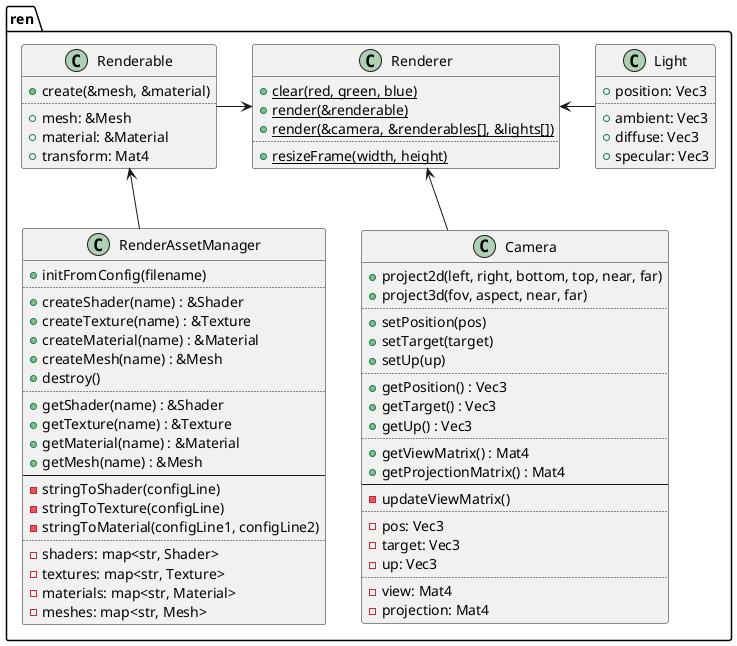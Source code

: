 @startuml
set separator ::

class ren::RenderAssetManager {
	+initFromConfig(filename)
	..
	+createShader(name) : &Shader
	+createTexture(name) : &Texture
	+createMaterial(name) : &Material
	+createMesh(name) : &Mesh
	+destroy()
	..
	+getShader(name) : &Shader
	+getTexture(name) : &Texture
	+getMaterial(name) : &Material
	+getMesh(name) : &Mesh
	--
	-stringToShader(configLine)
	-stringToTexture(configLine)
	-stringToMaterial(configLine1, configLine2)
	..
	-shaders: map<str, Shader>
	-textures: map<str, Texture>
	-materials: map<str, Material>
	-meshes: map<str, Mesh>
}

class ren::Renderable {
	+create(&mesh, &material)
	..
	+mesh: &Mesh
	+material: &Material
	+transform: Mat4
}

class ren::Camera {
	+project2d(left, right, bottom, top, near, far)
	+project3d(fov, aspect, near, far)
	..
	+setPosition(pos)
	+setTarget(target)
	+setUp(up)
	..
	+getPosition() : Vec3
	+getTarget() : Vec3
	+getUp() : Vec3
	..
	+getViewMatrix() : Mat4
	+getProjectionMatrix() : Mat4
	--
	-updateViewMatrix()
	..
	-pos: Vec3
	-target: Vec3
	-up: Vec3
	..
	-view: Mat4
	-projection: Mat4
}

class ren::Light {
	+position: Vec3
	..
	+ambient: Vec3
	+diffuse: Vec3
	+specular: Vec3
}
hide Light methods

class ren::Renderer {
	{static} +clear(red, green, blue)
	{static} +render(&renderable)
	{static} +render(&camera, &renderables[], &lights[])
	..
	{static} +resizeFrame(width, height)
}
hide Renderer fields

Renderable <-down- RenderAssetManager

Renderer <-down- Camera
Renderer <-left- Renderable
Renderer <-right- Light

@enduml
